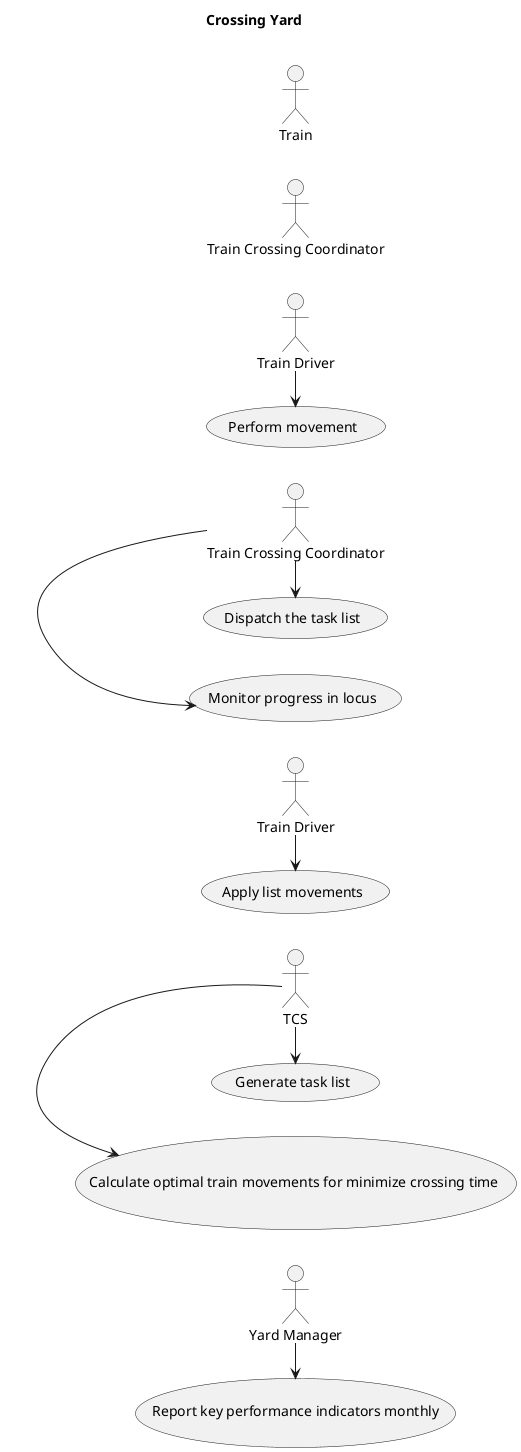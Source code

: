 @startuml

title
Crossing Yard

end title

left to right direction

actor "TCS" as  TCS
actor "Train Crossing Coordinator" as TrainCrossingCoordinator
actor "Train Driver" as  TrainDriver
actor "Yard Manager" as  YardManager
actor "Train" as  Train

(Report key performance indicators monthly)
(Calculate optimal train movements for minimize crossing time )
(Generate task list)
(Perform movement)
(Monitor progress in locus)
(Dispatch the task list)

:YardManager: -> (Report key performance indicators monthly)
:TCS: -> (Calculate optimal train movements for minimize crossing time )
:TCS: -> (Generate task list)
:TrainDriver: -> (Apply list movements)
:Train Crossing Coordinator: -> (Monitor progress in locus)
:Train Crossing Coordinator: -> (Dispatch the task list)
:Train Driver: -> (Perform movement)

@enduml




